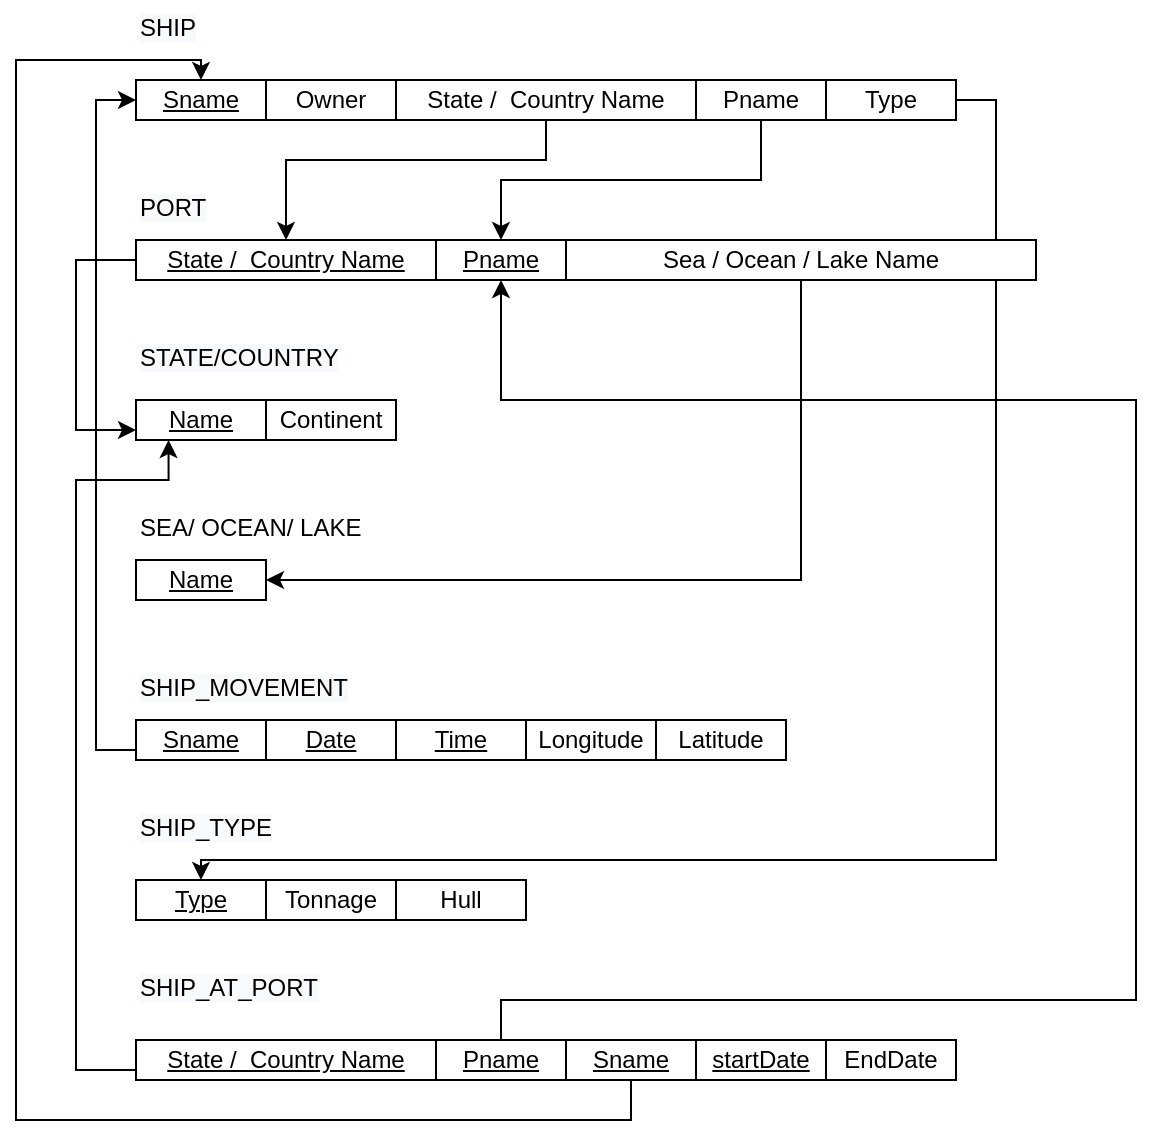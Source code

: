 <mxfile version="20.5.1" type="github">
  <diagram id="BRs-CJyWfkA4xhsf3p_j" name="Page-1">
    <mxGraphModel dx="462" dy="793" grid="1" gridSize="10" guides="1" tooltips="1" connect="1" arrows="1" fold="1" page="1" pageScale="1" pageWidth="850" pageHeight="1100" math="0" shadow="0">
      <root>
        <mxCell id="0" />
        <mxCell id="1" parent="0" />
        <mxCell id="TNJZNchaYgpPqnW8b6fj-18" value="&lt;u&gt;Sname&lt;/u&gt;" style="rounded=0;whiteSpace=wrap;html=1;" parent="1" vertex="1">
          <mxGeometry x="280" y="200" width="65" height="20" as="geometry" />
        </mxCell>
        <mxCell id="TNJZNchaYgpPqnW8b6fj-19" value="Owner" style="rounded=0;whiteSpace=wrap;html=1;" parent="1" vertex="1">
          <mxGeometry x="345" y="200" width="65" height="20" as="geometry" />
        </mxCell>
        <mxCell id="rmbzKhI9eJWj17Lsug7E-6" style="edgeStyle=orthogonalEdgeStyle;rounded=0;orthogonalLoop=1;jettySize=auto;html=1;exitX=1;exitY=0.5;exitDx=0;exitDy=0;entryX=0.5;entryY=0;entryDx=0;entryDy=0;" parent="1" source="TNJZNchaYgpPqnW8b6fj-21" target="TNJZNchaYgpPqnW8b6fj-62" edge="1">
          <mxGeometry relative="1" as="geometry">
            <Array as="points">
              <mxPoint x="710" y="210" />
              <mxPoint x="710" y="590" />
              <mxPoint x="313" y="590" />
            </Array>
          </mxGeometry>
        </mxCell>
        <mxCell id="TNJZNchaYgpPqnW8b6fj-21" value="Type" style="rounded=0;whiteSpace=wrap;html=1;" parent="1" vertex="1">
          <mxGeometry x="625" y="200" width="65" height="20" as="geometry" />
        </mxCell>
        <mxCell id="rmbzKhI9eJWj17Lsug7E-7" style="edgeStyle=orthogonalEdgeStyle;rounded=0;orthogonalLoop=1;jettySize=auto;html=1;exitX=0.5;exitY=1;exitDx=0;exitDy=0;entryX=0.5;entryY=0;entryDx=0;entryDy=0;" parent="1" source="TNJZNchaYgpPqnW8b6fj-22" target="TNJZNchaYgpPqnW8b6fj-78" edge="1">
          <mxGeometry relative="1" as="geometry" />
        </mxCell>
        <mxCell id="TNJZNchaYgpPqnW8b6fj-22" value="Pname" style="rounded=0;whiteSpace=wrap;html=1;" parent="1" vertex="1">
          <mxGeometry x="560" y="200" width="65" height="20" as="geometry" />
        </mxCell>
        <mxCell id="58ez26b6-1jgueQ-tMgW-1" style="edgeStyle=orthogonalEdgeStyle;rounded=0;orthogonalLoop=1;jettySize=auto;html=1;exitX=0.5;exitY=1;exitDx=0;exitDy=0;entryX=0.5;entryY=0;entryDx=0;entryDy=0;" edge="1" parent="1" source="TNJZNchaYgpPqnW8b6fj-25" target="TNJZNchaYgpPqnW8b6fj-77">
          <mxGeometry relative="1" as="geometry">
            <Array as="points">
              <mxPoint x="485" y="240" />
              <mxPoint x="355" y="240" />
            </Array>
          </mxGeometry>
        </mxCell>
        <mxCell id="TNJZNchaYgpPqnW8b6fj-25" value="State / &amp;nbsp;Country Name" style="rounded=0;whiteSpace=wrap;html=1;" parent="1" vertex="1">
          <mxGeometry x="410" y="200" width="150" height="20" as="geometry" />
        </mxCell>
        <mxCell id="TNJZNchaYgpPqnW8b6fj-34" value="&lt;u&gt;Name&lt;/u&gt;" style="rounded=0;whiteSpace=wrap;html=1;" parent="1" vertex="1">
          <mxGeometry x="280" y="360" width="65" height="20" as="geometry" />
        </mxCell>
        <mxCell id="TNJZNchaYgpPqnW8b6fj-35" value="Continent" style="rounded=0;whiteSpace=wrap;html=1;" parent="1" vertex="1">
          <mxGeometry x="345" y="360" width="65" height="20" as="geometry" />
        </mxCell>
        <mxCell id="rmbzKhI9eJWj17Lsug7E-1" style="edgeStyle=orthogonalEdgeStyle;rounded=0;orthogonalLoop=1;jettySize=auto;html=1;exitX=0;exitY=0.75;exitDx=0;exitDy=0;entryX=0;entryY=0.5;entryDx=0;entryDy=0;" parent="1" source="TNJZNchaYgpPqnW8b6fj-55" target="TNJZNchaYgpPqnW8b6fj-18" edge="1">
          <mxGeometry relative="1" as="geometry" />
        </mxCell>
        <mxCell id="TNJZNchaYgpPqnW8b6fj-55" value="&lt;u&gt;Sname&lt;/u&gt;" style="rounded=0;whiteSpace=wrap;html=1;" parent="1" vertex="1">
          <mxGeometry x="280" y="520" width="65" height="20" as="geometry" />
        </mxCell>
        <mxCell id="TNJZNchaYgpPqnW8b6fj-56" value="&lt;u&gt;Date&lt;/u&gt;" style="rounded=0;whiteSpace=wrap;html=1;" parent="1" vertex="1">
          <mxGeometry x="345" y="520" width="65" height="20" as="geometry" />
        </mxCell>
        <mxCell id="TNJZNchaYgpPqnW8b6fj-59" value="Latitude" style="rounded=0;whiteSpace=wrap;html=1;" parent="1" vertex="1">
          <mxGeometry x="540" y="520" width="65" height="20" as="geometry" />
        </mxCell>
        <mxCell id="TNJZNchaYgpPqnW8b6fj-60" value="&lt;u&gt;Time&lt;/u&gt;" style="rounded=0;whiteSpace=wrap;html=1;" parent="1" vertex="1">
          <mxGeometry x="410" y="520" width="65" height="20" as="geometry" />
        </mxCell>
        <mxCell id="TNJZNchaYgpPqnW8b6fj-61" value="Longitude" style="rounded=0;whiteSpace=wrap;html=1;" parent="1" vertex="1">
          <mxGeometry x="475" y="520" width="65" height="20" as="geometry" />
        </mxCell>
        <mxCell id="TNJZNchaYgpPqnW8b6fj-62" value="&lt;u&gt;Type&lt;/u&gt;" style="rounded=0;whiteSpace=wrap;html=1;" parent="1" vertex="1">
          <mxGeometry x="280" y="600" width="65" height="20" as="geometry" />
        </mxCell>
        <mxCell id="TNJZNchaYgpPqnW8b6fj-63" value="Tonnage" style="rounded=0;whiteSpace=wrap;html=1;" parent="1" vertex="1">
          <mxGeometry x="345" y="600" width="65" height="20" as="geometry" />
        </mxCell>
        <mxCell id="TNJZNchaYgpPqnW8b6fj-67" value="Hull" style="rounded=0;whiteSpace=wrap;html=1;" parent="1" vertex="1">
          <mxGeometry x="410" y="600" width="65" height="20" as="geometry" />
        </mxCell>
        <mxCell id="TNJZNchaYgpPqnW8b6fj-72" value="EndDate" style="rounded=0;whiteSpace=wrap;html=1;" parent="1" vertex="1">
          <mxGeometry x="625" y="680" width="65" height="20" as="geometry" />
        </mxCell>
        <mxCell id="TNJZNchaYgpPqnW8b6fj-73" value="&lt;u&gt;startDate&lt;/u&gt;" style="rounded=0;whiteSpace=wrap;html=1;" parent="1" vertex="1">
          <mxGeometry x="560" y="680" width="65" height="20" as="geometry" />
        </mxCell>
        <mxCell id="rmbzKhI9eJWj17Lsug7E-2" style="edgeStyle=orthogonalEdgeStyle;rounded=0;orthogonalLoop=1;jettySize=auto;html=1;exitX=0;exitY=0.5;exitDx=0;exitDy=0;entryX=0;entryY=0.75;entryDx=0;entryDy=0;" parent="1" source="TNJZNchaYgpPqnW8b6fj-77" target="TNJZNchaYgpPqnW8b6fj-34" edge="1">
          <mxGeometry relative="1" as="geometry">
            <Array as="points">
              <mxPoint x="250" y="290" />
              <mxPoint x="250" y="375" />
            </Array>
          </mxGeometry>
        </mxCell>
        <mxCell id="TNJZNchaYgpPqnW8b6fj-77" value="&lt;u&gt;State / &amp;nbsp;Country Name&lt;/u&gt;" style="rounded=0;whiteSpace=wrap;html=1;" parent="1" vertex="1">
          <mxGeometry x="280" y="280" width="150" height="20" as="geometry" />
        </mxCell>
        <mxCell id="TNJZNchaYgpPqnW8b6fj-78" value="&lt;u&gt;Pname&lt;/u&gt;" style="rounded=0;whiteSpace=wrap;html=1;" parent="1" vertex="1">
          <mxGeometry x="430" y="280" width="65" height="20" as="geometry" />
        </mxCell>
        <mxCell id="rmbzKhI9eJWj17Lsug7E-3" style="edgeStyle=orthogonalEdgeStyle;rounded=0;orthogonalLoop=1;jettySize=auto;html=1;exitX=0.5;exitY=1;exitDx=0;exitDy=0;entryX=1;entryY=0.5;entryDx=0;entryDy=0;" parent="1" source="TNJZNchaYgpPqnW8b6fj-79" target="TNJZNchaYgpPqnW8b6fj-80" edge="1">
          <mxGeometry relative="1" as="geometry" />
        </mxCell>
        <mxCell id="TNJZNchaYgpPqnW8b6fj-79" value="Sea / Ocean / Lake Name" style="rounded=0;whiteSpace=wrap;html=1;" parent="1" vertex="1">
          <mxGeometry x="495" y="280" width="235" height="20" as="geometry" />
        </mxCell>
        <mxCell id="TNJZNchaYgpPqnW8b6fj-80" value="&lt;u&gt;Name&lt;/u&gt;" style="rounded=0;whiteSpace=wrap;html=1;" parent="1" vertex="1">
          <mxGeometry x="280" y="440" width="65" height="20" as="geometry" />
        </mxCell>
        <mxCell id="Usplx_tva4SUJbbxZwDH-1" style="edgeStyle=orthogonalEdgeStyle;rounded=0;orthogonalLoop=1;jettySize=auto;html=1;exitX=0;exitY=0.75;exitDx=0;exitDy=0;entryX=0.25;entryY=1;entryDx=0;entryDy=0;" parent="1" source="TNJZNchaYgpPqnW8b6fj-81" target="TNJZNchaYgpPqnW8b6fj-34" edge="1">
          <mxGeometry relative="1" as="geometry">
            <Array as="points">
              <mxPoint x="250" y="695" />
              <mxPoint x="250" y="400" />
              <mxPoint x="296" y="400" />
            </Array>
          </mxGeometry>
        </mxCell>
        <mxCell id="TNJZNchaYgpPqnW8b6fj-81" value="&lt;u&gt;State / &amp;nbsp;Country Name&lt;/u&gt;" style="rounded=0;whiteSpace=wrap;html=1;" parent="1" vertex="1">
          <mxGeometry x="280" y="680" width="150" height="20" as="geometry" />
        </mxCell>
        <mxCell id="rmbzKhI9eJWj17Lsug7E-4" style="edgeStyle=orthogonalEdgeStyle;rounded=0;orthogonalLoop=1;jettySize=auto;html=1;exitX=0.5;exitY=0;exitDx=0;exitDy=0;entryX=0.5;entryY=1;entryDx=0;entryDy=0;" parent="1" source="TNJZNchaYgpPqnW8b6fj-82" target="TNJZNchaYgpPqnW8b6fj-78" edge="1">
          <mxGeometry relative="1" as="geometry">
            <Array as="points">
              <mxPoint x="463" y="660" />
              <mxPoint x="780" y="660" />
              <mxPoint x="780" y="360" />
              <mxPoint x="463" y="360" />
            </Array>
          </mxGeometry>
        </mxCell>
        <mxCell id="TNJZNchaYgpPqnW8b6fj-82" value="&lt;u&gt;Pname&lt;/u&gt;" style="rounded=0;whiteSpace=wrap;html=1;" parent="1" vertex="1">
          <mxGeometry x="430" y="680" width="65" height="20" as="geometry" />
        </mxCell>
        <mxCell id="rmbzKhI9eJWj17Lsug7E-5" style="edgeStyle=orthogonalEdgeStyle;rounded=0;orthogonalLoop=1;jettySize=auto;html=1;exitX=0.5;exitY=1;exitDx=0;exitDy=0;entryX=0.5;entryY=0;entryDx=0;entryDy=0;" parent="1" source="TNJZNchaYgpPqnW8b6fj-83" target="TNJZNchaYgpPqnW8b6fj-18" edge="1">
          <mxGeometry relative="1" as="geometry">
            <Array as="points">
              <mxPoint x="528" y="720" />
              <mxPoint x="220" y="720" />
              <mxPoint x="220" y="190" />
              <mxPoint x="313" y="190" />
            </Array>
          </mxGeometry>
        </mxCell>
        <mxCell id="TNJZNchaYgpPqnW8b6fj-83" value="&lt;u&gt;Sname&lt;/u&gt;" style="rounded=0;whiteSpace=wrap;html=1;" parent="1" vertex="1">
          <mxGeometry x="495" y="680" width="65" height="20" as="geometry" />
        </mxCell>
        <mxCell id="u5Q2suQmbSBtyqvROsFa-1" value="&lt;span style=&quot;color: rgb(0, 0, 0); font-family: Helvetica; font-size: 12px; font-style: normal; font-variant-ligatures: normal; font-variant-caps: normal; font-weight: 400; letter-spacing: normal; orphans: 2; text-align: center; text-indent: 0px; text-transform: none; widows: 2; word-spacing: 0px; -webkit-text-stroke-width: 0px; background-color: rgb(248, 249, 250); text-decoration-thickness: initial; text-decoration-style: initial; text-decoration-color: initial; float: none; display: inline !important;&quot;&gt;SHIP&lt;/span&gt;" style="text;whiteSpace=wrap;html=1;" parent="1" vertex="1">
          <mxGeometry x="280" y="160" width="60" height="30" as="geometry" />
        </mxCell>
        <mxCell id="u5Q2suQmbSBtyqvROsFa-2" value="&lt;span style=&quot;color: rgb(0, 0, 0); font-family: Helvetica; font-size: 12px; font-style: normal; font-variant-ligatures: normal; font-variant-caps: normal; font-weight: 400; letter-spacing: normal; orphans: 2; text-align: center; text-indent: 0px; text-transform: none; widows: 2; word-spacing: 0px; -webkit-text-stroke-width: 0px; background-color: rgb(248, 249, 250); text-decoration-thickness: initial; text-decoration-style: initial; text-decoration-color: initial; float: none; display: inline !important;&quot;&gt;PORT&lt;/span&gt;" style="text;whiteSpace=wrap;html=1;" parent="1" vertex="1">
          <mxGeometry x="280" y="250" width="60" height="30" as="geometry" />
        </mxCell>
        <mxCell id="u5Q2suQmbSBtyqvROsFa-3" value="&lt;span style=&quot;color: rgb(0, 0, 0); font-family: Helvetica; font-size: 12px; font-style: normal; font-variant-ligatures: normal; font-variant-caps: normal; font-weight: 400; letter-spacing: normal; orphans: 2; text-align: center; text-indent: 0px; text-transform: none; widows: 2; word-spacing: 0px; -webkit-text-stroke-width: 0px; background-color: rgb(248, 249, 250); text-decoration-thickness: initial; text-decoration-style: initial; text-decoration-color: initial; float: none; display: inline !important;&quot;&gt;STATE/COUNTRY&lt;/span&gt;" style="text;whiteSpace=wrap;html=1;" parent="1" vertex="1">
          <mxGeometry x="280" y="325" width="60" height="30" as="geometry" />
        </mxCell>
        <mxCell id="u5Q2suQmbSBtyqvROsFa-4" value="&lt;div style=&quot;text-align: center;&quot;&gt;&lt;span style=&quot;background-color: initial;&quot;&gt;SEA/ OCEAN/ LAKE&lt;/span&gt;&lt;/div&gt;" style="text;whiteSpace=wrap;html=1;" parent="1" vertex="1">
          <mxGeometry x="280" y="410" width="130" height="30" as="geometry" />
        </mxCell>
        <mxCell id="u5Q2suQmbSBtyqvROsFa-5" value="&lt;span style=&quot;color: rgb(0, 0, 0); font-family: Helvetica; font-size: 12px; font-style: normal; font-variant-ligatures: normal; font-variant-caps: normal; font-weight: 400; letter-spacing: normal; orphans: 2; text-align: center; text-indent: 0px; text-transform: none; widows: 2; word-spacing: 0px; -webkit-text-stroke-width: 0px; background-color: rgb(248, 249, 250); text-decoration-thickness: initial; text-decoration-style: initial; text-decoration-color: initial; float: none; display: inline !important;&quot;&gt;SHIP_MOVEMENT&lt;/span&gt;" style="text;whiteSpace=wrap;html=1;" parent="1" vertex="1">
          <mxGeometry x="280" y="490" width="60" height="30" as="geometry" />
        </mxCell>
        <mxCell id="u5Q2suQmbSBtyqvROsFa-6" value="&lt;span style=&quot;color: rgb(0, 0, 0); font-family: Helvetica; font-size: 12px; font-style: normal; font-variant-ligatures: normal; font-variant-caps: normal; font-weight: 400; letter-spacing: normal; orphans: 2; text-align: center; text-indent: 0px; text-transform: none; widows: 2; word-spacing: 0px; -webkit-text-stroke-width: 0px; background-color: rgb(248, 249, 250); text-decoration-thickness: initial; text-decoration-style: initial; text-decoration-color: initial; float: none; display: inline !important;&quot;&gt;SHIP_TYPE&lt;/span&gt;" style="text;whiteSpace=wrap;html=1;" parent="1" vertex="1">
          <mxGeometry x="280" y="560" width="60" height="30" as="geometry" />
        </mxCell>
        <mxCell id="u5Q2suQmbSBtyqvROsFa-7" value="&lt;span style=&quot;color: rgb(0, 0, 0); font-family: Helvetica; font-size: 12px; font-style: normal; font-variant-ligatures: normal; font-variant-caps: normal; font-weight: 400; letter-spacing: normal; orphans: 2; text-align: center; text-indent: 0px; text-transform: none; widows: 2; word-spacing: 0px; -webkit-text-stroke-width: 0px; background-color: rgb(248, 249, 250); text-decoration-thickness: initial; text-decoration-style: initial; text-decoration-color: initial; float: none; display: inline !important;&quot;&gt;SHIP_AT_PORT&lt;/span&gt;" style="text;whiteSpace=wrap;html=1;" parent="1" vertex="1">
          <mxGeometry x="280" y="640" width="60" height="30" as="geometry" />
        </mxCell>
      </root>
    </mxGraphModel>
  </diagram>
</mxfile>
